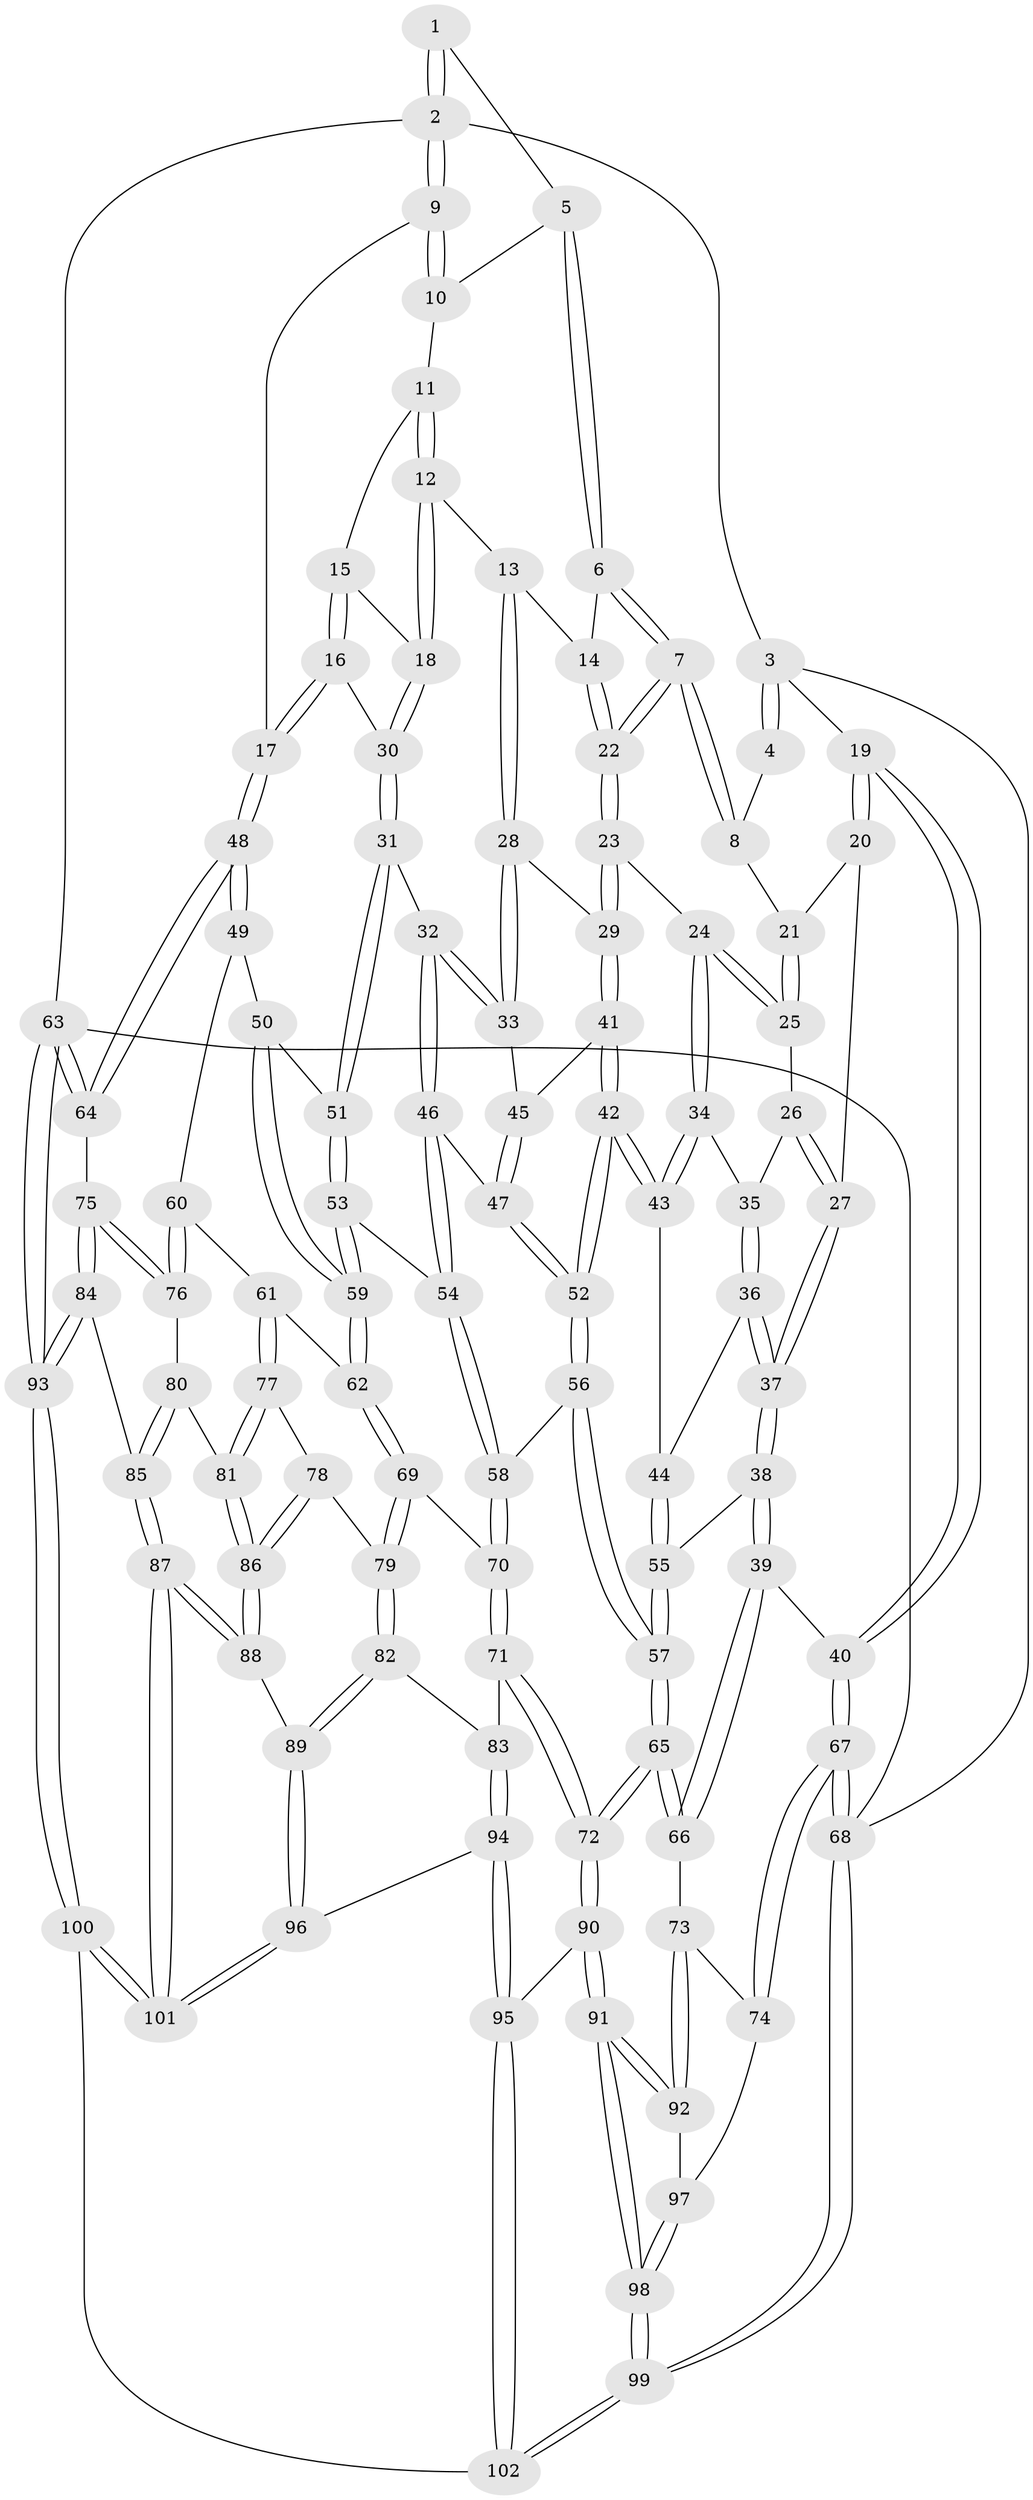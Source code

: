 // coarse degree distribution, {2: 0.1232876712328767, 4: 0.0958904109589041, 3: 0.684931506849315, 5: 0.0547945205479452, 6: 0.0410958904109589}
// Generated by graph-tools (version 1.1) at 2025/54/03/04/25 22:54:13]
// undirected, 102 vertices, 252 edges
graph export_dot {
  node [color=gray90,style=filled];
  1 [pos="+0.7299114537401161+0"];
  2 [pos="+1+0"];
  3 [pos="+0+0"];
  4 [pos="+0.4407792088451899+0"];
  5 [pos="+0.7197696399752106+0"];
  6 [pos="+0.6830412766904513+0.0536403524577514"];
  7 [pos="+0.4600575665233305+0.1679809010689138"];
  8 [pos="+0.38406405546814554+0.10164937860183666"];
  9 [pos="+1+0"];
  10 [pos="+0.849722554348245+0.1376131456875578"];
  11 [pos="+0.8503804892204627+0.15776532714538202"];
  12 [pos="+0.7617237800499064+0.23666008945470282"];
  13 [pos="+0.7079253234481572+0.21442282801025073"];
  14 [pos="+0.6922291685717322+0.17342611454811918"];
  15 [pos="+0.879298751324594+0.18068809149583553"];
  16 [pos="+1+0.27942429283632014"];
  17 [pos="+1+0.28380146090705943"];
  18 [pos="+0.8041645777854806+0.28386813726965393"];
  19 [pos="+0+0"];
  20 [pos="+0.13380917384238344+0.12245807842018994"];
  21 [pos="+0.35710791227710087+0.11427740092052348"];
  22 [pos="+0.48221282051795644+0.2219579859414373"];
  23 [pos="+0.48701240935458523+0.26161152034380253"];
  24 [pos="+0.37493342657603895+0.31780481836613383"];
  25 [pos="+0.31977943977773315+0.2332235825307497"];
  26 [pos="+0.2567528305356956+0.282770276794037"];
  27 [pos="+0.16340051796686772+0.25097486670685654"];
  28 [pos="+0.626532184073506+0.32257865165000177"];
  29 [pos="+0.5045703385137693+0.2848194820492214"];
  30 [pos="+0.8332122353477808+0.31986717596932845"];
  31 [pos="+0.7909456030915802+0.40702669908643874"];
  32 [pos="+0.6610037476775429+0.39173745689007544"];
  33 [pos="+0.6405283223848391+0.3625011615312616"];
  34 [pos="+0.3569385688590369+0.34448540084032986"];
  35 [pos="+0.26167226807932936+0.29210310970962816"];
  36 [pos="+0.25288978534753603+0.3985548302526421"];
  37 [pos="+0.1020043228926541+0.4033847626129973"];
  38 [pos="+0.02884944482142751+0.4687906601727544"];
  39 [pos="+0.01711349635772621+0.47286505653568334"];
  40 [pos="+0+0.47002286439642377"];
  41 [pos="+0.4771598927426187+0.4150666059947294"];
  42 [pos="+0.44231400752294797+0.4561301539086466"];
  43 [pos="+0.3472368786908053+0.42110632912268026"];
  44 [pos="+0.3216278858285747+0.4321746045584588"];
  45 [pos="+0.53755369477019+0.4215126137286764"];
  46 [pos="+0.6344079578207648+0.473664486792822"];
  47 [pos="+0.5782101485496485+0.4676627500941586"];
  48 [pos="+1+0.4989687506823772"];
  49 [pos="+0.897186975171433+0.5098543500664076"];
  50 [pos="+0.8747548046915009+0.49594342533066677"];
  51 [pos="+0.7925655261358743+0.41153198936589447"];
  52 [pos="+0.46704312433634204+0.5305544069324082"];
  53 [pos="+0.7011390416957385+0.575847130006037"];
  54 [pos="+0.6402344486702387+0.5009304822634059"];
  55 [pos="+0.2687781724399405+0.5592207419833899"];
  56 [pos="+0.47068090882182967+0.5836503260190671"];
  57 [pos="+0.29106499729721763+0.6063240199902539"];
  58 [pos="+0.478321862185918+0.5918228747435981"];
  59 [pos="+0.7022835507888622+0.580348463436234"];
  60 [pos="+0.8102945591969642+0.6603072050167047"];
  61 [pos="+0.7560021370273778+0.6585611365694938"];
  62 [pos="+0.7032538827353716+0.6093953680653827"];
  63 [pos="+1+1"];
  64 [pos="+1+0.6054722285389856"];
  65 [pos="+0.2447403035283271+0.7514747556184426"];
  66 [pos="+0.16716946201673696+0.7365047326767504"];
  67 [pos="+0+0.765204179238262"];
  68 [pos="+0+1"];
  69 [pos="+0.5383191717980554+0.671914374779298"];
  70 [pos="+0.4966519474037172+0.6271277950187161"];
  71 [pos="+0.3242599677208833+0.7624963236302916"];
  72 [pos="+0.2587125010005196+0.7708473895822883"];
  73 [pos="+0.0408457375764969+0.7888029347743525"];
  74 [pos="+0+0.7939078127458066"];
  75 [pos="+0.9336016479325893+0.7176637349917178"];
  76 [pos="+0.8489032164497757+0.6877411267969575"];
  77 [pos="+0.7538216140871602+0.664573423904661"];
  78 [pos="+0.6569000493688265+0.7645941059840634"];
  79 [pos="+0.542144861406358+0.7497341220489617"];
  80 [pos="+0.8176609620848523+0.7832750868400218"];
  81 [pos="+0.7521206251488272+0.7966950173144094"];
  82 [pos="+0.5256954958143031+0.7901628756126806"];
  83 [pos="+0.5137646258810578+0.7970828995698095"];
  84 [pos="+0.9009897759885805+0.8610123324770047"];
  85 [pos="+0.8727502132784284+0.8592195719659517"];
  86 [pos="+0.7262109397319184+0.8526883623143106"];
  87 [pos="+0.7356993790216957+0.8914293990168436"];
  88 [pos="+0.7268688237377388+0.873034951914038"];
  89 [pos="+0.56950679921361+0.8408340855968344"];
  90 [pos="+0.26771421945596935+0.8651067047660367"];
  91 [pos="+0.18515722000551868+0.9746789655468201"];
  92 [pos="+0.11799909405821034+0.9142320419292925"];
  93 [pos="+1+1"];
  94 [pos="+0.42758597244280566+0.9393557168078709"];
  95 [pos="+0.41623508460409264+0.9486043363877756"];
  96 [pos="+0.5875879130262666+0.9507752772075673"];
  97 [pos="+0.03886963020582265+0.9127490018164697"];
  98 [pos="+0.06543936040224226+1"];
  99 [pos="+0.06255212264561436+1"];
  100 [pos="+0.7277979182392833+1"];
  101 [pos="+0.7003110668010758+1"];
  102 [pos="+0.43874911703633207+1"];
  1 -- 2;
  1 -- 2;
  1 -- 5;
  2 -- 3;
  2 -- 9;
  2 -- 9;
  2 -- 63;
  3 -- 4;
  3 -- 4;
  3 -- 19;
  3 -- 68;
  4 -- 8;
  5 -- 6;
  5 -- 6;
  5 -- 10;
  6 -- 7;
  6 -- 7;
  6 -- 14;
  7 -- 8;
  7 -- 8;
  7 -- 22;
  7 -- 22;
  8 -- 21;
  9 -- 10;
  9 -- 10;
  9 -- 17;
  10 -- 11;
  11 -- 12;
  11 -- 12;
  11 -- 15;
  12 -- 13;
  12 -- 18;
  12 -- 18;
  13 -- 14;
  13 -- 28;
  13 -- 28;
  14 -- 22;
  14 -- 22;
  15 -- 16;
  15 -- 16;
  15 -- 18;
  16 -- 17;
  16 -- 17;
  16 -- 30;
  17 -- 48;
  17 -- 48;
  18 -- 30;
  18 -- 30;
  19 -- 20;
  19 -- 20;
  19 -- 40;
  19 -- 40;
  20 -- 21;
  20 -- 27;
  21 -- 25;
  21 -- 25;
  22 -- 23;
  22 -- 23;
  23 -- 24;
  23 -- 29;
  23 -- 29;
  24 -- 25;
  24 -- 25;
  24 -- 34;
  24 -- 34;
  25 -- 26;
  26 -- 27;
  26 -- 27;
  26 -- 35;
  27 -- 37;
  27 -- 37;
  28 -- 29;
  28 -- 33;
  28 -- 33;
  29 -- 41;
  29 -- 41;
  30 -- 31;
  30 -- 31;
  31 -- 32;
  31 -- 51;
  31 -- 51;
  32 -- 33;
  32 -- 33;
  32 -- 46;
  32 -- 46;
  33 -- 45;
  34 -- 35;
  34 -- 43;
  34 -- 43;
  35 -- 36;
  35 -- 36;
  36 -- 37;
  36 -- 37;
  36 -- 44;
  37 -- 38;
  37 -- 38;
  38 -- 39;
  38 -- 39;
  38 -- 55;
  39 -- 40;
  39 -- 66;
  39 -- 66;
  40 -- 67;
  40 -- 67;
  41 -- 42;
  41 -- 42;
  41 -- 45;
  42 -- 43;
  42 -- 43;
  42 -- 52;
  42 -- 52;
  43 -- 44;
  44 -- 55;
  44 -- 55;
  45 -- 47;
  45 -- 47;
  46 -- 47;
  46 -- 54;
  46 -- 54;
  47 -- 52;
  47 -- 52;
  48 -- 49;
  48 -- 49;
  48 -- 64;
  48 -- 64;
  49 -- 50;
  49 -- 60;
  50 -- 51;
  50 -- 59;
  50 -- 59;
  51 -- 53;
  51 -- 53;
  52 -- 56;
  52 -- 56;
  53 -- 54;
  53 -- 59;
  53 -- 59;
  54 -- 58;
  54 -- 58;
  55 -- 57;
  55 -- 57;
  56 -- 57;
  56 -- 57;
  56 -- 58;
  57 -- 65;
  57 -- 65;
  58 -- 70;
  58 -- 70;
  59 -- 62;
  59 -- 62;
  60 -- 61;
  60 -- 76;
  60 -- 76;
  61 -- 62;
  61 -- 77;
  61 -- 77;
  62 -- 69;
  62 -- 69;
  63 -- 64;
  63 -- 64;
  63 -- 93;
  63 -- 93;
  63 -- 68;
  64 -- 75;
  65 -- 66;
  65 -- 66;
  65 -- 72;
  65 -- 72;
  66 -- 73;
  67 -- 68;
  67 -- 68;
  67 -- 74;
  67 -- 74;
  68 -- 99;
  68 -- 99;
  69 -- 70;
  69 -- 79;
  69 -- 79;
  70 -- 71;
  70 -- 71;
  71 -- 72;
  71 -- 72;
  71 -- 83;
  72 -- 90;
  72 -- 90;
  73 -- 74;
  73 -- 92;
  73 -- 92;
  74 -- 97;
  75 -- 76;
  75 -- 76;
  75 -- 84;
  75 -- 84;
  76 -- 80;
  77 -- 78;
  77 -- 81;
  77 -- 81;
  78 -- 79;
  78 -- 86;
  78 -- 86;
  79 -- 82;
  79 -- 82;
  80 -- 81;
  80 -- 85;
  80 -- 85;
  81 -- 86;
  81 -- 86;
  82 -- 83;
  82 -- 89;
  82 -- 89;
  83 -- 94;
  83 -- 94;
  84 -- 85;
  84 -- 93;
  84 -- 93;
  85 -- 87;
  85 -- 87;
  86 -- 88;
  86 -- 88;
  87 -- 88;
  87 -- 88;
  87 -- 101;
  87 -- 101;
  88 -- 89;
  89 -- 96;
  89 -- 96;
  90 -- 91;
  90 -- 91;
  90 -- 95;
  91 -- 92;
  91 -- 92;
  91 -- 98;
  91 -- 98;
  92 -- 97;
  93 -- 100;
  93 -- 100;
  94 -- 95;
  94 -- 95;
  94 -- 96;
  95 -- 102;
  95 -- 102;
  96 -- 101;
  96 -- 101;
  97 -- 98;
  97 -- 98;
  98 -- 99;
  98 -- 99;
  99 -- 102;
  99 -- 102;
  100 -- 101;
  100 -- 101;
  100 -- 102;
}
